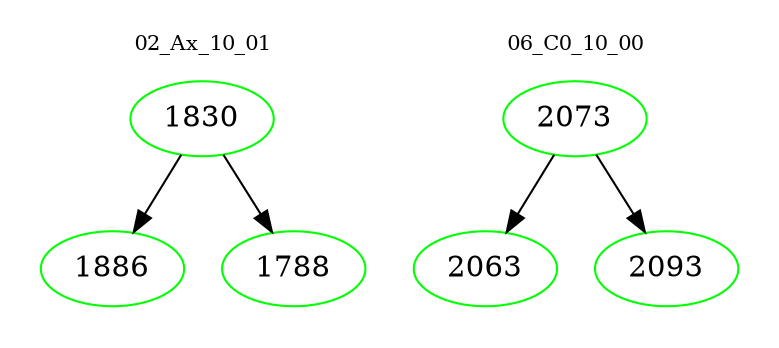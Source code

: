 digraph{
subgraph cluster_0 {
color = white
label = "02_Ax_10_01";
fontsize=10;
T0_1830 [label="1830", color="green"]
T0_1830 -> T0_1886 [color="black"]
T0_1886 [label="1886", color="green"]
T0_1830 -> T0_1788 [color="black"]
T0_1788 [label="1788", color="green"]
}
subgraph cluster_1 {
color = white
label = "06_C0_10_00";
fontsize=10;
T1_2073 [label="2073", color="green"]
T1_2073 -> T1_2063 [color="black"]
T1_2063 [label="2063", color="green"]
T1_2073 -> T1_2093 [color="black"]
T1_2093 [label="2093", color="green"]
}
}

